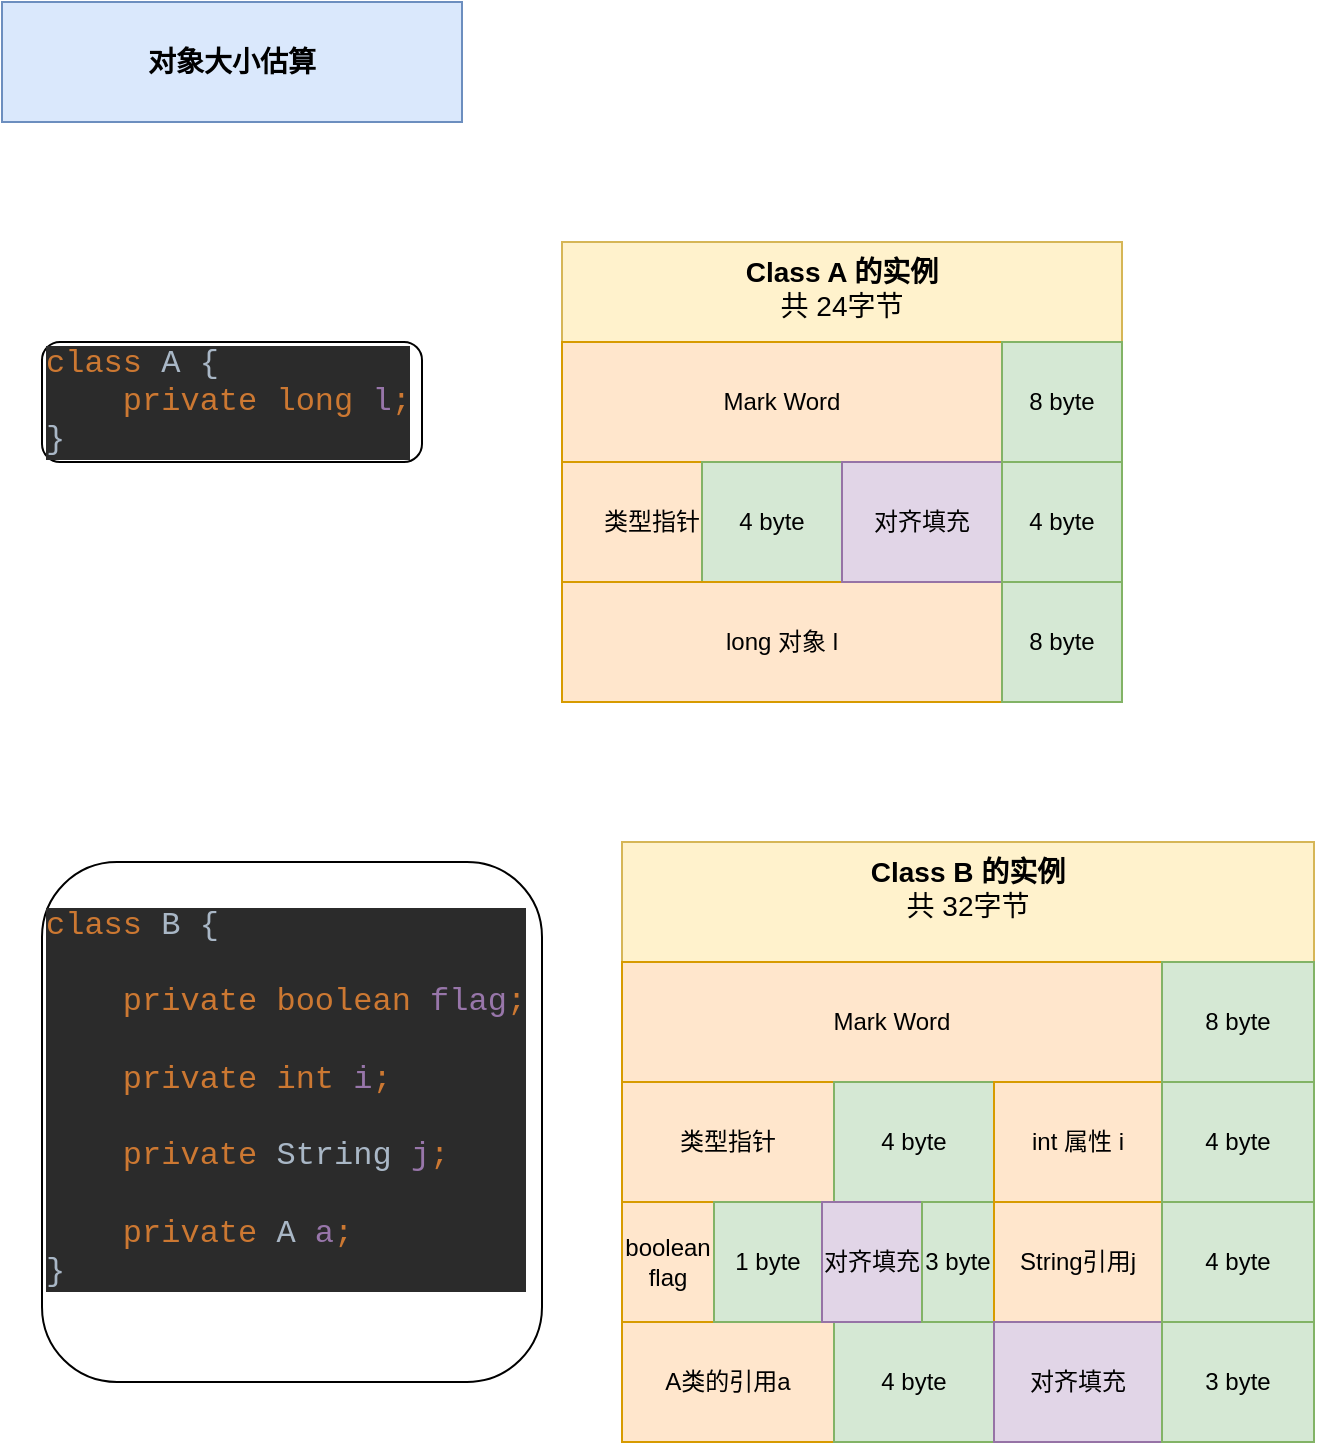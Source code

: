 <mxfile version="14.4.2" type="github">
  <diagram id="qPJqRtEZp3rwBY30tLII" name="Page-1">
    <mxGraphModel dx="868" dy="450" grid="1" gridSize="10" guides="1" tooltips="1" connect="1" arrows="1" fold="1" page="1" pageScale="1" pageWidth="827" pageHeight="1169" math="0" shadow="0">
      <root>
        <mxCell id="0" />
        <mxCell id="1" parent="0" />
        <mxCell id="XrGQLp8nVdgm5n98WTQp-1" value="&lt;font style=&quot;font-size: 14px&quot;&gt;&lt;b&gt;Class A 的实例&lt;/b&gt;&lt;br&gt;共 24字节&lt;/font&gt;" style="rounded=0;whiteSpace=wrap;html=1;verticalAlign=top;fillColor=#fff2cc;strokeColor=#d6b656;" vertex="1" parent="1">
          <mxGeometry x="290" y="130" width="280" height="50" as="geometry" />
        </mxCell>
        <mxCell id="XrGQLp8nVdgm5n98WTQp-2" value="Mark Word" style="rounded=0;whiteSpace=wrap;html=1;fillColor=#ffe6cc;strokeColor=#d79b00;" vertex="1" parent="1">
          <mxGeometry x="290" y="180" width="220" height="60" as="geometry" />
        </mxCell>
        <mxCell id="XrGQLp8nVdgm5n98WTQp-3" value="8 byte" style="rounded=0;whiteSpace=wrap;html=1;fillColor=#d5e8d4;strokeColor=#82b366;" vertex="1" parent="1">
          <mxGeometry x="510" y="180" width="60" height="60" as="geometry" />
        </mxCell>
        <mxCell id="XrGQLp8nVdgm5n98WTQp-4" value="类型指针" style="rounded=0;whiteSpace=wrap;html=1;fillColor=#ffe6cc;strokeColor=#d79b00;" vertex="1" parent="1">
          <mxGeometry x="290" y="240" width="90" height="60" as="geometry" />
        </mxCell>
        <mxCell id="XrGQLp8nVdgm5n98WTQp-5" value="4 byte" style="rounded=0;whiteSpace=wrap;html=1;fillColor=#d5e8d4;strokeColor=#82b366;" vertex="1" parent="1">
          <mxGeometry x="360" y="240" width="70" height="60" as="geometry" />
        </mxCell>
        <mxCell id="XrGQLp8nVdgm5n98WTQp-6" value="long 对象 l" style="rounded=0;whiteSpace=wrap;html=1;fillColor=#ffe6cc;strokeColor=#d79b00;" vertex="1" parent="1">
          <mxGeometry x="290" y="300" width="220" height="60" as="geometry" />
        </mxCell>
        <mxCell id="XrGQLp8nVdgm5n98WTQp-7" value="8 byte" style="rounded=0;whiteSpace=wrap;html=1;fillColor=#d5e8d4;strokeColor=#82b366;" vertex="1" parent="1">
          <mxGeometry x="510" y="300" width="60" height="60" as="geometry" />
        </mxCell>
        <mxCell id="XrGQLp8nVdgm5n98WTQp-8" value="&lt;b&gt;&lt;font style=&quot;font-size: 14px&quot;&gt;对象大小估算&lt;/font&gt;&lt;/b&gt;" style="rounded=0;whiteSpace=wrap;html=1;fillColor=#dae8fc;strokeColor=#6c8ebf;" vertex="1" parent="1">
          <mxGeometry x="10" y="10" width="230" height="60" as="geometry" />
        </mxCell>
        <mxCell id="XrGQLp8nVdgm5n98WTQp-9" value="&lt;pre style=&quot;background-color: #2b2b2b ; color: #a9b7c6 ; font-family: &amp;#34;courier new&amp;#34; ; font-size: 12.0pt&quot;&gt;&lt;pre style=&quot;font-family: &amp;#34;courier new&amp;#34; ; font-size: 12pt&quot;&gt;&lt;span style=&quot;color: #cc7832&quot;&gt;class &lt;/span&gt;A {&lt;br&gt;    &lt;span style=&quot;color: #cc7832&quot;&gt;private long &lt;/span&gt;&lt;span style=&quot;color: #9876aa&quot;&gt;l&lt;/span&gt;&lt;span style=&quot;color: #cc7832&quot;&gt;;&lt;br&gt;&lt;/span&gt;}&lt;/pre&gt;&lt;/pre&gt;" style="rounded=1;whiteSpace=wrap;html=1;align=left;" vertex="1" parent="1">
          <mxGeometry x="30" y="180" width="190" height="60" as="geometry" />
        </mxCell>
        <mxCell id="XrGQLp8nVdgm5n98WTQp-13" value="对齐填充" style="rounded=0;whiteSpace=wrap;html=1;fillColor=#e1d5e7;strokeColor=#9673a6;" vertex="1" parent="1">
          <mxGeometry x="430" y="240" width="80" height="60" as="geometry" />
        </mxCell>
        <mxCell id="XrGQLp8nVdgm5n98WTQp-14" value="4 byte" style="rounded=0;whiteSpace=wrap;html=1;fillColor=#d5e8d4;strokeColor=#82b366;" vertex="1" parent="1">
          <mxGeometry x="510" y="240" width="60" height="60" as="geometry" />
        </mxCell>
        <mxCell id="XrGQLp8nVdgm5n98WTQp-15" value="&lt;font style=&quot;font-size: 14px&quot;&gt;&lt;b&gt;Class B 的实例&lt;/b&gt;&lt;br&gt;共 32字节&lt;/font&gt;" style="rounded=0;whiteSpace=wrap;html=1;verticalAlign=top;fillColor=#fff2cc;strokeColor=#d6b656;" vertex="1" parent="1">
          <mxGeometry x="320" y="430" width="346" height="60" as="geometry" />
        </mxCell>
        <mxCell id="XrGQLp8nVdgm5n98WTQp-16" value="Mark Word" style="rounded=0;whiteSpace=wrap;html=1;fillColor=#ffe6cc;strokeColor=#d79b00;" vertex="1" parent="1">
          <mxGeometry x="320" y="490" width="270" height="60" as="geometry" />
        </mxCell>
        <mxCell id="XrGQLp8nVdgm5n98WTQp-17" value="8 byte" style="rounded=0;whiteSpace=wrap;html=1;fillColor=#d5e8d4;strokeColor=#82b366;" vertex="1" parent="1">
          <mxGeometry x="590" y="490" width="76" height="60" as="geometry" />
        </mxCell>
        <mxCell id="XrGQLp8nVdgm5n98WTQp-18" value="类型指针" style="rounded=0;whiteSpace=wrap;html=1;fillColor=#ffe6cc;strokeColor=#d79b00;" vertex="1" parent="1">
          <mxGeometry x="320" y="550" width="106" height="60" as="geometry" />
        </mxCell>
        <mxCell id="XrGQLp8nVdgm5n98WTQp-19" value="4 byte" style="rounded=0;whiteSpace=wrap;html=1;fillColor=#d5e8d4;strokeColor=#82b366;" vertex="1" parent="1">
          <mxGeometry x="426" y="550" width="80" height="60" as="geometry" />
        </mxCell>
        <mxCell id="XrGQLp8nVdgm5n98WTQp-20" value="A类的引用a" style="rounded=0;whiteSpace=wrap;html=1;fillColor=#ffe6cc;strokeColor=#d79b00;" vertex="1" parent="1">
          <mxGeometry x="320" y="670" width="106" height="60" as="geometry" />
        </mxCell>
        <mxCell id="XrGQLp8nVdgm5n98WTQp-21" value="4 byte" style="rounded=0;whiteSpace=wrap;html=1;fillColor=#d5e8d4;strokeColor=#82b366;" vertex="1" parent="1">
          <mxGeometry x="426" y="670" width="80" height="60" as="geometry" />
        </mxCell>
        <mxCell id="XrGQLp8nVdgm5n98WTQp-22" value="&lt;pre style=&quot;background-color: #2b2b2b ; color: #a9b7c6 ; font-family: &amp;#34;courier new&amp;#34; ; font-size: 12.0pt&quot;&gt;&lt;pre style=&quot;font-family: &amp;#34;courier new&amp;#34; ; font-size: 12pt&quot;&gt;&lt;pre style=&quot;font-family: &amp;#34;courier new&amp;#34; ; font-size: 12pt&quot;&gt;&lt;span style=&quot;color: #cc7832&quot;&gt;class &lt;/span&gt;B {&lt;br&gt;&lt;span style=&quot;color: #629755 ; font-style: italic&quot;&gt;&lt;br&gt;&lt;/span&gt;&lt;span style=&quot;color: #629755 ; font-style: italic&quot;&gt;    &lt;/span&gt;&lt;span style=&quot;color: #cc7832&quot;&gt;private boolean &lt;/span&gt;&lt;span style=&quot;color: #9876aa&quot;&gt;flag&lt;/span&gt;&lt;span style=&quot;color: #cc7832&quot;&gt;;&lt;br&gt;&lt;/span&gt;&lt;span style=&quot;color: #cc7832&quot;&gt;    &lt;/span&gt;&lt;span style=&quot;color: #629755 ; font-style: italic&quot;&gt;&lt;br&gt;&lt;/span&gt;&lt;span style=&quot;color: #629755 ; font-style: italic&quot;&gt;    &lt;/span&gt;&lt;span style=&quot;color: #cc7832&quot;&gt;private int &lt;/span&gt;&lt;span style=&quot;color: #9876aa&quot;&gt;i&lt;/span&gt;&lt;span style=&quot;color: #cc7832&quot;&gt;;&lt;br&gt;&lt;/span&gt;&lt;span style=&quot;color: #cc7832&quot;&gt;    &lt;/span&gt;&lt;span style=&quot;color: #629755 ; font-style: italic&quot;&gt;&lt;br&gt;&lt;/span&gt;&lt;span style=&quot;color: #629755 ; font-style: italic&quot;&gt;    &lt;/span&gt;&lt;span style=&quot;color: #cc7832&quot;&gt;private &lt;/span&gt;String &lt;span style=&quot;color: #9876aa&quot;&gt;j&lt;/span&gt;&lt;span style=&quot;color: #cc7832&quot;&gt;;&lt;br&gt;&lt;/span&gt;&lt;span style=&quot;color: #cc7832&quot;&gt;    &lt;/span&gt;&lt;span style=&quot;color: #629755 ; font-style: italic&quot;&gt;&lt;br&gt;&lt;/span&gt;&lt;span style=&quot;color: #629755 ; font-style: italic&quot;&gt;    &lt;/span&gt;&lt;span style=&quot;color: #cc7832&quot;&gt;private &lt;/span&gt;A &lt;span style=&quot;color: #9876aa&quot;&gt;a&lt;/span&gt;&lt;span style=&quot;color: #cc7832&quot;&gt;;&lt;br&gt;&lt;/span&gt;}&lt;/pre&gt;&lt;/pre&gt;&lt;/pre&gt;" style="rounded=1;whiteSpace=wrap;html=1;align=left;verticalAlign=top;" vertex="1" parent="1">
          <mxGeometry x="30" y="440" width="250" height="260" as="geometry" />
        </mxCell>
        <mxCell id="XrGQLp8nVdgm5n98WTQp-23" value="int 属性 i" style="rounded=0;whiteSpace=wrap;html=1;fillColor=#ffe6cc;strokeColor=#d79b00;" vertex="1" parent="1">
          <mxGeometry x="506" y="550" width="84" height="60" as="geometry" />
        </mxCell>
        <mxCell id="XrGQLp8nVdgm5n98WTQp-24" value="4 byte" style="rounded=0;whiteSpace=wrap;html=1;fillColor=#d5e8d4;strokeColor=#82b366;" vertex="1" parent="1">
          <mxGeometry x="590" y="550" width="76" height="60" as="geometry" />
        </mxCell>
        <mxCell id="XrGQLp8nVdgm5n98WTQp-26" value="boolean&lt;br&gt;flag" style="rounded=0;whiteSpace=wrap;html=1;fillColor=#ffe6cc;strokeColor=#d79b00;" vertex="1" parent="1">
          <mxGeometry x="320" y="610" width="46" height="60" as="geometry" />
        </mxCell>
        <mxCell id="XrGQLp8nVdgm5n98WTQp-27" value="1 byte" style="rounded=0;whiteSpace=wrap;html=1;fillColor=#d5e8d4;strokeColor=#82b366;" vertex="1" parent="1">
          <mxGeometry x="366" y="610" width="54" height="60" as="geometry" />
        </mxCell>
        <mxCell id="XrGQLp8nVdgm5n98WTQp-28" value="对齐填充" style="rounded=0;whiteSpace=wrap;html=1;fillColor=#e1d5e7;strokeColor=#9673a6;" vertex="1" parent="1">
          <mxGeometry x="420" y="610" width="50" height="60" as="geometry" />
        </mxCell>
        <mxCell id="XrGQLp8nVdgm5n98WTQp-29" value="3 byte" style="rounded=0;whiteSpace=wrap;html=1;fillColor=#d5e8d4;strokeColor=#82b366;" vertex="1" parent="1">
          <mxGeometry x="470" y="610" width="36" height="60" as="geometry" />
        </mxCell>
        <mxCell id="XrGQLp8nVdgm5n98WTQp-33" value="String引用j" style="rounded=0;whiteSpace=wrap;html=1;fillColor=#ffe6cc;strokeColor=#d79b00;" vertex="1" parent="1">
          <mxGeometry x="506" y="610" width="84" height="60" as="geometry" />
        </mxCell>
        <mxCell id="XrGQLp8nVdgm5n98WTQp-34" value="4 byte" style="rounded=0;whiteSpace=wrap;html=1;fillColor=#d5e8d4;strokeColor=#82b366;" vertex="1" parent="1">
          <mxGeometry x="590" y="610" width="76" height="60" as="geometry" />
        </mxCell>
        <mxCell id="XrGQLp8nVdgm5n98WTQp-35" value="对齐填充" style="rounded=0;whiteSpace=wrap;html=1;fillColor=#e1d5e7;strokeColor=#9673a6;" vertex="1" parent="1">
          <mxGeometry x="506" y="670" width="84" height="60" as="geometry" />
        </mxCell>
        <mxCell id="XrGQLp8nVdgm5n98WTQp-36" value="3 byte" style="rounded=0;whiteSpace=wrap;html=1;fillColor=#d5e8d4;strokeColor=#82b366;" vertex="1" parent="1">
          <mxGeometry x="590" y="670" width="76" height="60" as="geometry" />
        </mxCell>
      </root>
    </mxGraphModel>
  </diagram>
</mxfile>
